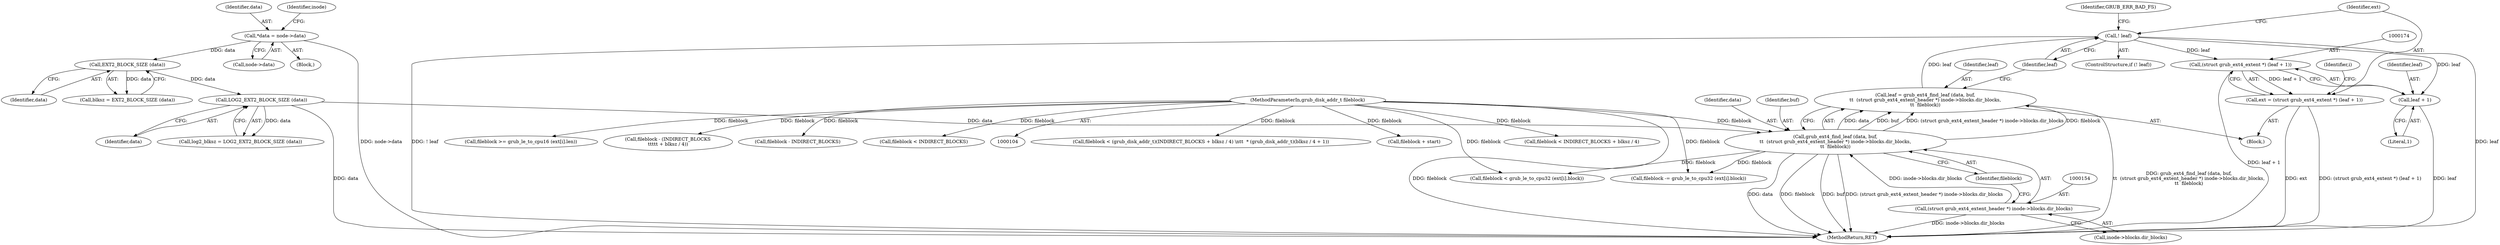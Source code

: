 digraph "0_radare2_796dd28aaa6b9fa76d99c42c4d5ff8b257cc2191_1@pointer" {
"1000162" [label="(Call,! leaf)"];
"1000148" [label="(Call,leaf = grub_ext4_find_leaf (data, buf,\n\t\t  (struct grub_ext4_extent_header *) inode->blocks.dir_blocks,\n\t\t  fileblock))"];
"1000150" [label="(Call,grub_ext4_find_leaf (data, buf,\n\t\t  (struct grub_ext4_extent_header *) inode->blocks.dir_blocks,\n\t\t  fileblock))"];
"1000134" [label="(Call,LOG2_EXT2_BLOCK_SIZE (data))"];
"1000129" [label="(Call,EXT2_BLOCK_SIZE (data))"];
"1000109" [label="(Call,*data = node->data)"];
"1000153" [label="(Call,(struct grub_ext4_extent_header *) inode->blocks.dir_blocks)"];
"1000106" [label="(MethodParameterIn,grub_disk_addr_t fileblock)"];
"1000173" [label="(Call,(struct grub_ext4_extent *) (leaf + 1))"];
"1000171" [label="(Call,ext = (struct grub_ext4_extent *) (leaf + 1))"];
"1000175" [label="(Call,leaf + 1)"];
"1000327" [label="(Call,fileblock < (grub_disk_addr_t)(INDIRECT_BLOCKS + blksz / 4) \\n\t\t  * (grub_disk_addr_t)(blksz / 4 + 1))"];
"1000166" [label="(Identifier,GRUB_ERR_BAD_FS)"];
"1000175" [label="(Call,leaf + 1)"];
"1000250" [label="(Call,fileblock + start)"];
"1000151" [label="(Identifier,data)"];
"1000177" [label="(Literal,1)"];
"1000143" [label="(Block,)"];
"1000130" [label="(Identifier,data)"];
"1000180" [label="(Identifier,i)"];
"1000155" [label="(Call,inode->blocks.dir_blocks)"];
"1000111" [label="(Call,node->data)"];
"1000109" [label="(Call,*data = node->data)"];
"1000277" [label="(Call,fileblock < INDIRECT_BLOCKS + blksz / 4)"];
"1000171" [label="(Call,ext = (struct grub_ext4_extent *) (leaf + 1))"];
"1000110" [label="(Identifier,data)"];
"1000161" [label="(ControlStructure,if (! leaf))"];
"1000148" [label="(Call,leaf = grub_ext4_find_leaf (data, buf,\n\t\t  (struct grub_ext4_extent_header *) inode->blocks.dir_blocks,\n\t\t  fileblock))"];
"1000160" [label="(Identifier,fileblock)"];
"1000135" [label="(Identifier,data)"];
"1000216" [label="(Call,fileblock >= grub_le_to_cpu16 (ext[i].len))"];
"1000354" [label="(Call,fileblock - (INDIRECT_BLOCKS\n\t\t\t\t\t + blksz / 4))"];
"1000320" [label="(Call,fileblock - INDIRECT_BLOCKS)"];
"1000129" [label="(Call,EXT2_BLOCK_SIZE (data))"];
"1000153" [label="(Call,(struct grub_ext4_extent_header *) inode->blocks.dir_blocks)"];
"1000207" [label="(Call,fileblock -= grub_le_to_cpu32 (ext[i].block))"];
"1000107" [label="(Block,)"];
"1000162" [label="(Call,! leaf)"];
"1000127" [label="(Call,blksz = EXT2_BLOCK_SIZE (data))"];
"1000163" [label="(Identifier,leaf)"];
"1000106" [label="(MethodParameterIn,grub_disk_addr_t fileblock)"];
"1000428" [label="(MethodReturn,RET)"];
"1000149" [label="(Identifier,leaf)"];
"1000116" [label="(Identifier,inode)"];
"1000176" [label="(Identifier,leaf)"];
"1000134" [label="(Call,LOG2_EXT2_BLOCK_SIZE (data))"];
"1000192" [label="(Call,fileblock < grub_le_to_cpu32 (ext[i].block))"];
"1000152" [label="(Identifier,buf)"];
"1000132" [label="(Call,log2_blksz = LOG2_EXT2_BLOCK_SIZE (data))"];
"1000173" [label="(Call,(struct grub_ext4_extent *) (leaf + 1))"];
"1000150" [label="(Call,grub_ext4_find_leaf (data, buf,\n\t\t  (struct grub_ext4_extent_header *) inode->blocks.dir_blocks,\n\t\t  fileblock))"];
"1000172" [label="(Identifier,ext)"];
"1000262" [label="(Call,fileblock < INDIRECT_BLOCKS)"];
"1000162" -> "1000161"  [label="AST: "];
"1000162" -> "1000163"  [label="CFG: "];
"1000163" -> "1000162"  [label="AST: "];
"1000166" -> "1000162"  [label="CFG: "];
"1000172" -> "1000162"  [label="CFG: "];
"1000162" -> "1000428"  [label="DDG: leaf"];
"1000162" -> "1000428"  [label="DDG: ! leaf"];
"1000148" -> "1000162"  [label="DDG: leaf"];
"1000162" -> "1000173"  [label="DDG: leaf"];
"1000162" -> "1000175"  [label="DDG: leaf"];
"1000148" -> "1000143"  [label="AST: "];
"1000148" -> "1000150"  [label="CFG: "];
"1000149" -> "1000148"  [label="AST: "];
"1000150" -> "1000148"  [label="AST: "];
"1000163" -> "1000148"  [label="CFG: "];
"1000148" -> "1000428"  [label="DDG: grub_ext4_find_leaf (data, buf,\n\t\t  (struct grub_ext4_extent_header *) inode->blocks.dir_blocks,\n\t\t  fileblock)"];
"1000150" -> "1000148"  [label="DDG: data"];
"1000150" -> "1000148"  [label="DDG: buf"];
"1000150" -> "1000148"  [label="DDG: (struct grub_ext4_extent_header *) inode->blocks.dir_blocks"];
"1000150" -> "1000148"  [label="DDG: fileblock"];
"1000150" -> "1000160"  [label="CFG: "];
"1000151" -> "1000150"  [label="AST: "];
"1000152" -> "1000150"  [label="AST: "];
"1000153" -> "1000150"  [label="AST: "];
"1000160" -> "1000150"  [label="AST: "];
"1000150" -> "1000428"  [label="DDG: data"];
"1000150" -> "1000428"  [label="DDG: fileblock"];
"1000150" -> "1000428"  [label="DDG: buf"];
"1000150" -> "1000428"  [label="DDG: (struct grub_ext4_extent_header *) inode->blocks.dir_blocks"];
"1000134" -> "1000150"  [label="DDG: data"];
"1000153" -> "1000150"  [label="DDG: inode->blocks.dir_blocks"];
"1000106" -> "1000150"  [label="DDG: fileblock"];
"1000150" -> "1000192"  [label="DDG: fileblock"];
"1000150" -> "1000207"  [label="DDG: fileblock"];
"1000134" -> "1000132"  [label="AST: "];
"1000134" -> "1000135"  [label="CFG: "];
"1000135" -> "1000134"  [label="AST: "];
"1000132" -> "1000134"  [label="CFG: "];
"1000134" -> "1000428"  [label="DDG: data"];
"1000134" -> "1000132"  [label="DDG: data"];
"1000129" -> "1000134"  [label="DDG: data"];
"1000129" -> "1000127"  [label="AST: "];
"1000129" -> "1000130"  [label="CFG: "];
"1000130" -> "1000129"  [label="AST: "];
"1000127" -> "1000129"  [label="CFG: "];
"1000129" -> "1000127"  [label="DDG: data"];
"1000109" -> "1000129"  [label="DDG: data"];
"1000109" -> "1000107"  [label="AST: "];
"1000109" -> "1000111"  [label="CFG: "];
"1000110" -> "1000109"  [label="AST: "];
"1000111" -> "1000109"  [label="AST: "];
"1000116" -> "1000109"  [label="CFG: "];
"1000109" -> "1000428"  [label="DDG: node->data"];
"1000153" -> "1000155"  [label="CFG: "];
"1000154" -> "1000153"  [label="AST: "];
"1000155" -> "1000153"  [label="AST: "];
"1000160" -> "1000153"  [label="CFG: "];
"1000153" -> "1000428"  [label="DDG: inode->blocks.dir_blocks"];
"1000106" -> "1000104"  [label="AST: "];
"1000106" -> "1000428"  [label="DDG: fileblock"];
"1000106" -> "1000192"  [label="DDG: fileblock"];
"1000106" -> "1000207"  [label="DDG: fileblock"];
"1000106" -> "1000216"  [label="DDG: fileblock"];
"1000106" -> "1000250"  [label="DDG: fileblock"];
"1000106" -> "1000262"  [label="DDG: fileblock"];
"1000106" -> "1000277"  [label="DDG: fileblock"];
"1000106" -> "1000320"  [label="DDG: fileblock"];
"1000106" -> "1000327"  [label="DDG: fileblock"];
"1000106" -> "1000354"  [label="DDG: fileblock"];
"1000173" -> "1000171"  [label="AST: "];
"1000173" -> "1000175"  [label="CFG: "];
"1000174" -> "1000173"  [label="AST: "];
"1000175" -> "1000173"  [label="AST: "];
"1000171" -> "1000173"  [label="CFG: "];
"1000173" -> "1000428"  [label="DDG: leaf + 1"];
"1000173" -> "1000171"  [label="DDG: leaf + 1"];
"1000171" -> "1000143"  [label="AST: "];
"1000172" -> "1000171"  [label="AST: "];
"1000180" -> "1000171"  [label="CFG: "];
"1000171" -> "1000428"  [label="DDG: ext"];
"1000171" -> "1000428"  [label="DDG: (struct grub_ext4_extent *) (leaf + 1)"];
"1000175" -> "1000177"  [label="CFG: "];
"1000176" -> "1000175"  [label="AST: "];
"1000177" -> "1000175"  [label="AST: "];
"1000175" -> "1000428"  [label="DDG: leaf"];
}
